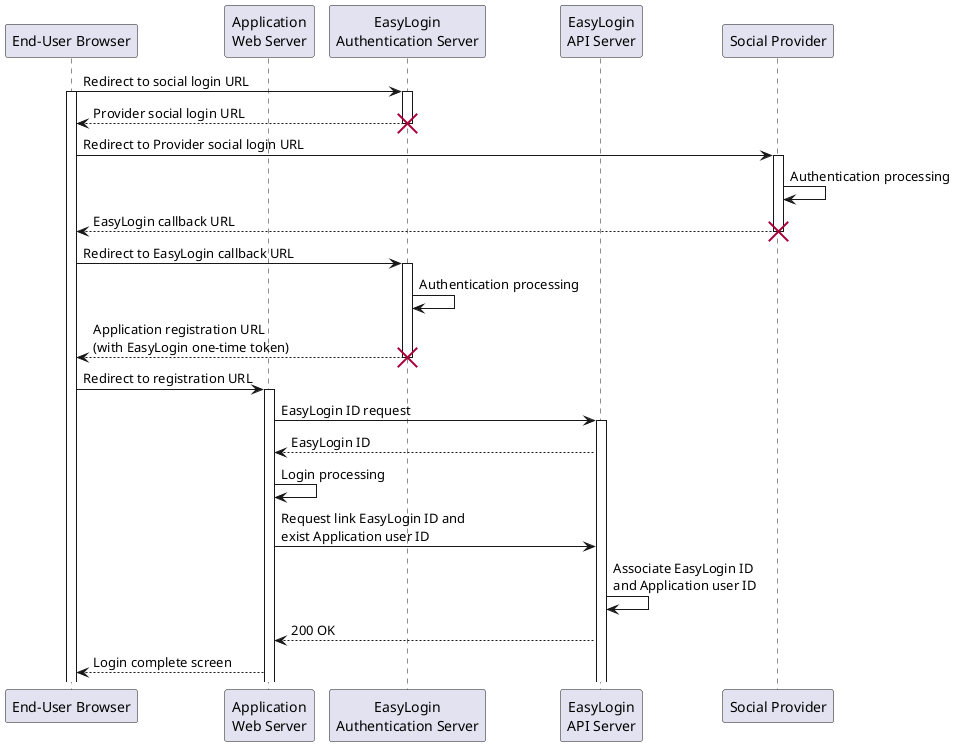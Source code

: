 @startuml
participant "End-User Browser" as u
participant "Application\nWeb Server" as ws
participant "EasyLogin\nAuthentication Server" as auth
participant "EasyLogin\nAPI Server" as api
participant "Social Provider" as sp


u -> auth: Redirect to social login URL
activate u
activate auth

u <-- auth: Provider social login URL
destroy auth

u -> sp: Redirect to Provider social login URL
activate sp

sp -> sp: Authentication processing

u <-- sp: EasyLogin callback URL
destroy sp

u -> auth: Redirect to EasyLogin callback URL
activate auth

auth -> auth: Authentication processing

u <-- auth: Application registration URL\n(with EasyLogin one-time token)
destroy auth

u -> ws: Redirect to registration URL
activate ws

ws -> api: EasyLogin ID request
activate api

ws <-- api: EasyLogin ID

ws -> ws: Login processing

ws -> api: Request link EasyLogin ID and\nexist Application user ID

api -> api: Associate EasyLogin ID\nand Application user ID

ws <-- api: 200 OK

u <-- ws: Login complete screen
@enduml